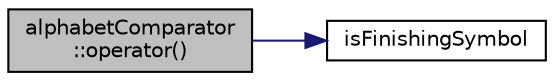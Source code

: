 digraph "alphabetComparator::operator()"
{
 // LATEX_PDF_SIZE
  edge [fontname="Helvetica",fontsize="10",labelfontname="Helvetica",labelfontsize="10"];
  node [fontname="Helvetica",fontsize="10",shape=record];
  rankdir="LR";
  Node0 [label="alphabetComparator\l::operator()",height=0.2,width=0.4,color="black", fillcolor="grey75", style="filled", fontcolor="black",tooltip=" "];
  Node0 -> Node1 [color="midnightblue",fontsize="10",style="solid",fontname="Helvetica"];
  Node1 [label="isFinishingSymbol",height=0.2,width=0.4,color="black", fillcolor="white", style="filled",URL="$main_8cpp.html#a6f6db43b711b985a32617d727fd5e642",tooltip=" "];
}
